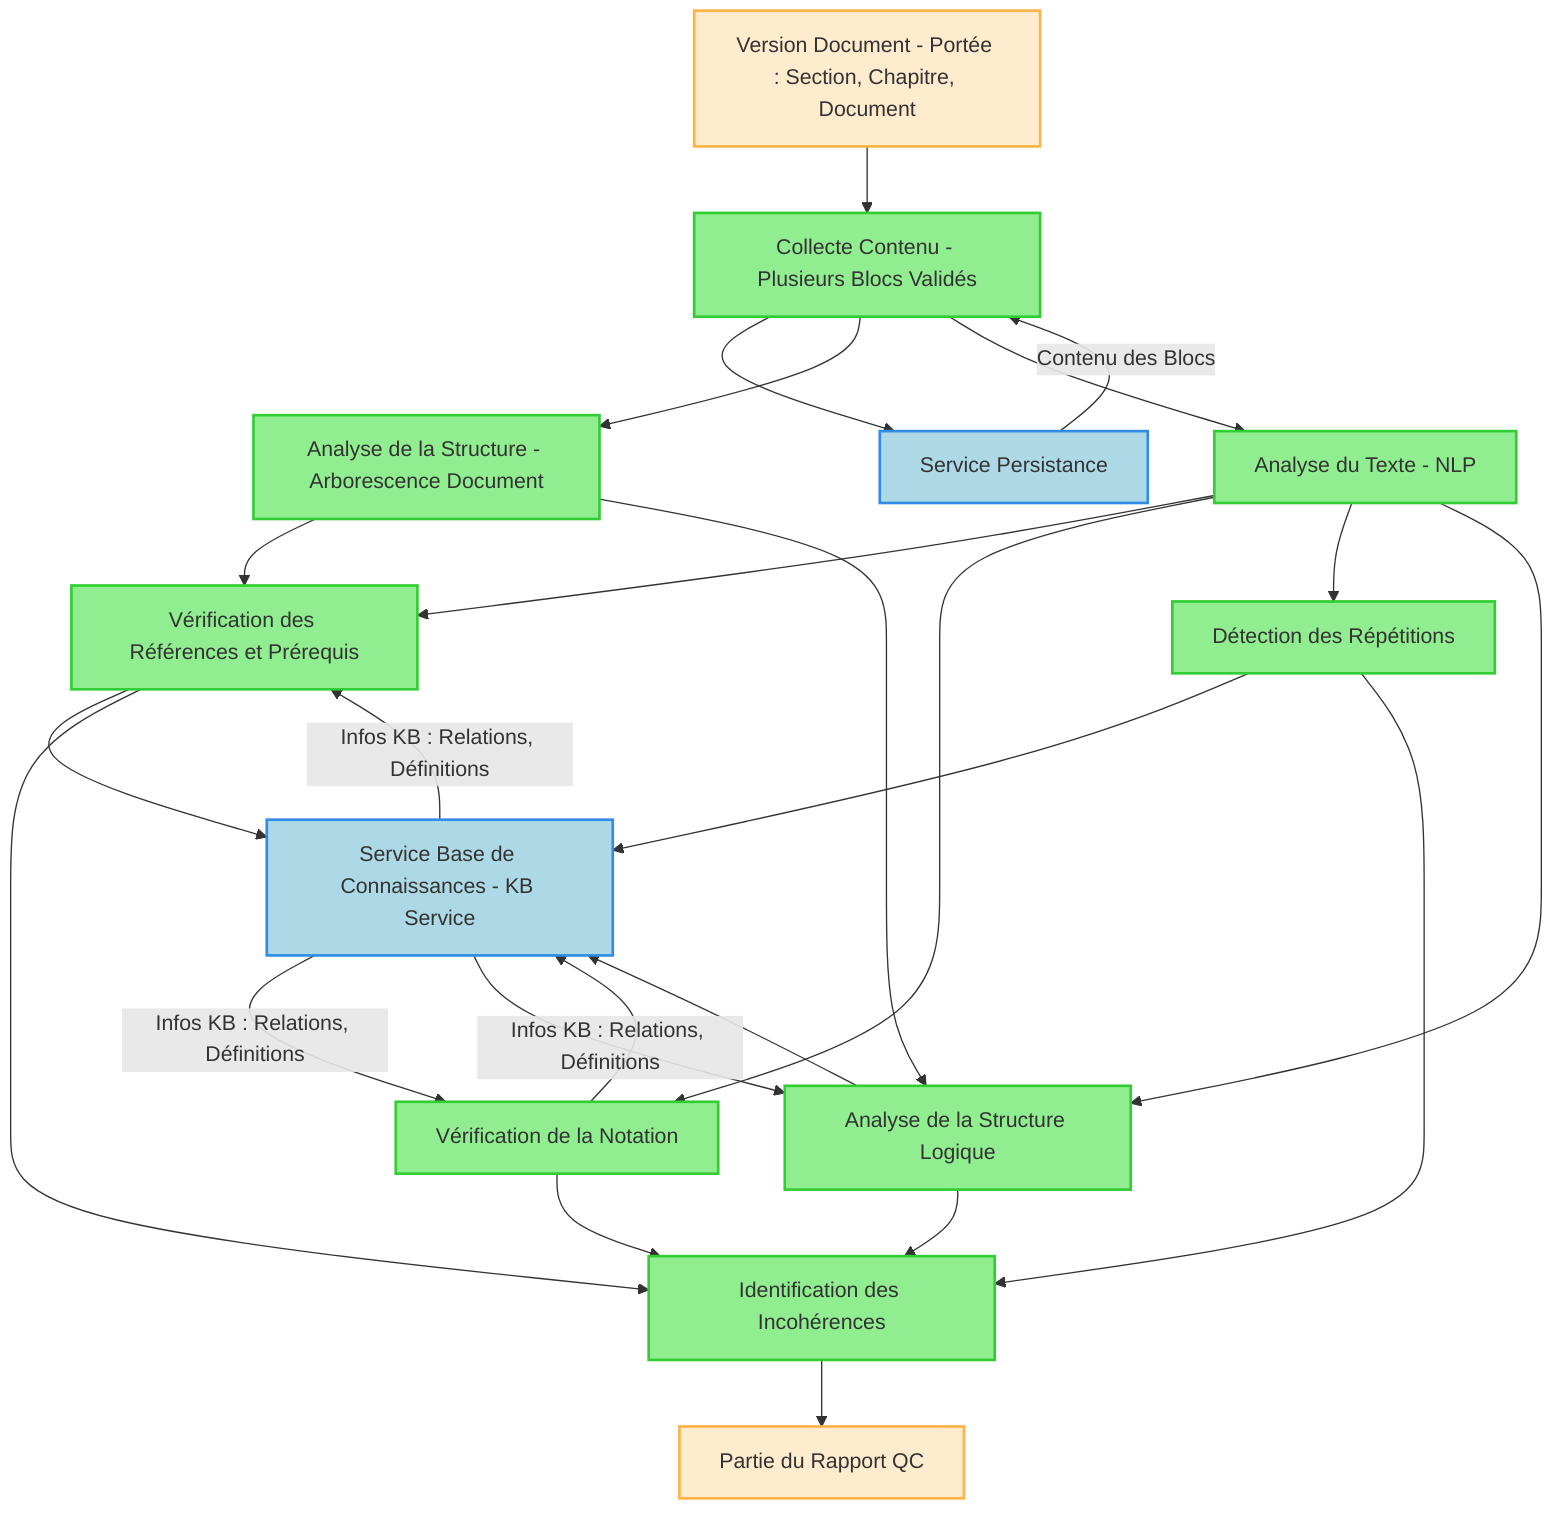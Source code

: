 graph TD
    A[Version Document - Portée : Section, Chapitre, Document] --> B[Collecte Contenu - Plusieurs Blocs Validés]
    B --> C[Service Persistance]
    C -- Contenu des Blocs --> B
    B --> D[Analyse de la Structure - Arborescence Document]
    B --> E[Analyse du Texte - NLP]
    D --> F[Vérification des Références et Prérequis]
    E --> F
    E --> G[Vérification de la Notation]
    E --> H[Détection des Répétitions]
    D --> I[Analyse de la Structure Logique]
    E --> I
    F --> J[Service Base de Connaissances - KB Service]
    G --> J
    H --> J
    I --> J
    J -- Infos KB : Relations, Définitions --> F
    J -- Infos KB : Relations, Définitions --> G
    J -- Infos KB : Relations, Définitions --> I
    F --> K[Identification des Incohérences]
    G --> K
    H --> K
    I --> K
    K --> L[Partie du Rapport QC]

    %% Styles
    classDef process fill:#90ee90,stroke:#32cd32,stroke-width:2px
    classDef data fill:#ffebcd,stroke:#ffb347,stroke-width:2px
    classDef service fill:#add8e6,stroke:#318ce7,stroke-width:2px
    
    class B,D,E,F,G,H,I,K process
    class A,L data
    class C,J service